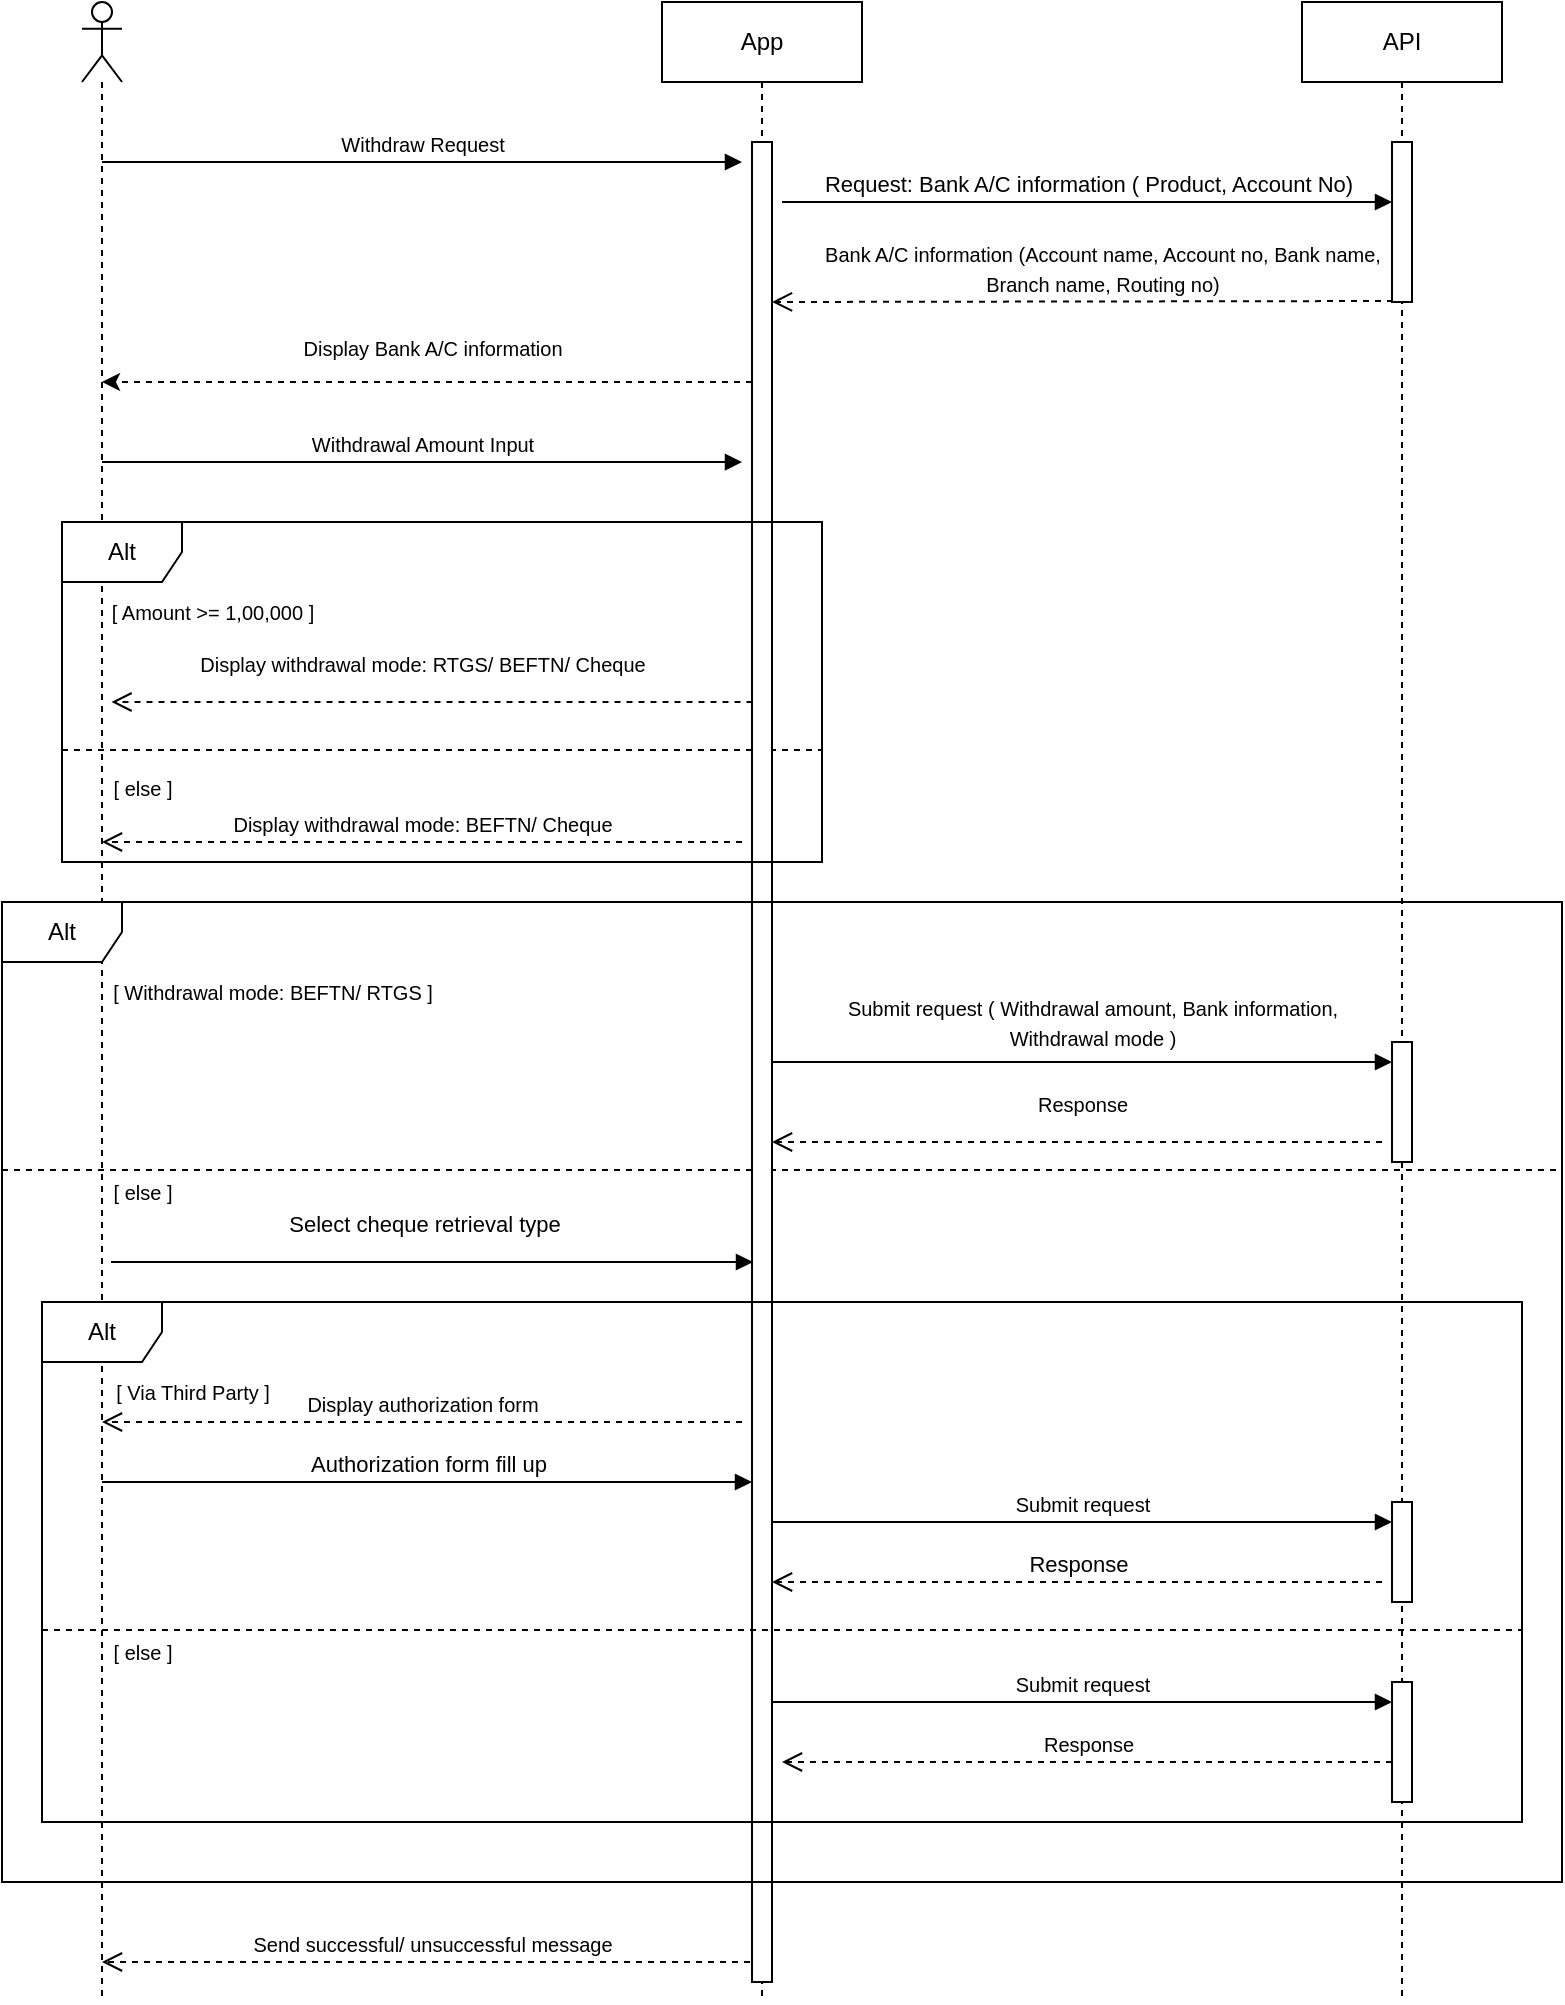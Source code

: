 <mxfile version="24.7.5">
  <diagram name="Page-1" id="2YBvvXClWsGukQMizWep">
    <mxGraphModel dx="1050" dy="530" grid="1" gridSize="10" guides="1" tooltips="1" connect="1" arrows="1" fold="1" page="1" pageScale="1" pageWidth="850" pageHeight="1100" math="0" shadow="0">
      <root>
        <mxCell id="0" />
        <mxCell id="1" parent="0" />
        <mxCell id="H9_4wdnQaWu5EiNkPN5X-51" value="&lt;font style=&quot;font-size: 10px;&quot;&gt;Send successful/ unsuccessful message&lt;/font&gt;" style="html=1;verticalAlign=bottom;endArrow=open;dashed=1;endSize=8;curved=0;rounded=0;" edge="1" parent="1" target="H9_4wdnQaWu5EiNkPN5X-8">
          <mxGeometry relative="1" as="geometry">
            <mxPoint x="420" y="1060" as="sourcePoint" />
            <mxPoint x="340" y="1060" as="targetPoint" />
          </mxGeometry>
        </mxCell>
        <mxCell id="H9_4wdnQaWu5EiNkPN5X-35" value="" style="line;strokeWidth=1;fillColor=none;align=left;verticalAlign=middle;spacingTop=-1;spacingLeft=3;spacingRight=3;rotatable=0;labelPosition=right;points=[];portConstraint=eastwest;strokeColor=inherit;dashed=1;" vertex="1" parent="1">
          <mxGeometry x="40" y="660" width="780" height="8" as="geometry" />
        </mxCell>
        <mxCell id="H9_4wdnQaWu5EiNkPN5X-25" value="" style="line;strokeWidth=1;fillColor=none;align=left;verticalAlign=middle;spacingTop=-1;spacingLeft=3;spacingRight=3;rotatable=0;labelPosition=right;points=[];portConstraint=eastwest;strokeColor=inherit;dashed=1;" vertex="1" parent="1">
          <mxGeometry x="70" y="450" width="380" height="8" as="geometry" />
        </mxCell>
        <mxCell id="H9_4wdnQaWu5EiNkPN5X-8" value="" style="shape=umlLifeline;perimeter=lifelinePerimeter;whiteSpace=wrap;html=1;container=1;dropTarget=0;collapsible=0;recursiveResize=0;outlineConnect=0;portConstraint=eastwest;newEdgeStyle={&quot;curved&quot;:0,&quot;rounded&quot;:0};participant=umlActor;" vertex="1" parent="1">
          <mxGeometry x="80" y="80" width="20" height="1000" as="geometry" />
        </mxCell>
        <mxCell id="H9_4wdnQaWu5EiNkPN5X-9" value="App" style="shape=umlLifeline;perimeter=lifelinePerimeter;whiteSpace=wrap;html=1;container=1;dropTarget=0;collapsible=0;recursiveResize=0;outlineConnect=0;portConstraint=eastwest;newEdgeStyle={&quot;curved&quot;:0,&quot;rounded&quot;:0};" vertex="1" parent="1">
          <mxGeometry x="370" y="80" width="100" height="1000" as="geometry" />
        </mxCell>
        <mxCell id="H9_4wdnQaWu5EiNkPN5X-11" value="" style="html=1;points=[[0,0,0,0,5],[0,1,0,0,-5],[1,0,0,0,5],[1,1,0,0,-5]];perimeter=orthogonalPerimeter;outlineConnect=0;targetShapes=umlLifeline;portConstraint=eastwest;newEdgeStyle={&quot;curved&quot;:0,&quot;rounded&quot;:0};" vertex="1" parent="H9_4wdnQaWu5EiNkPN5X-9">
          <mxGeometry x="45" y="70" width="10" height="920" as="geometry" />
        </mxCell>
        <mxCell id="H9_4wdnQaWu5EiNkPN5X-10" value="API" style="shape=umlLifeline;perimeter=lifelinePerimeter;whiteSpace=wrap;html=1;container=1;dropTarget=0;collapsible=0;recursiveResize=0;outlineConnect=0;portConstraint=eastwest;newEdgeStyle={&quot;curved&quot;:0,&quot;rounded&quot;:0};" vertex="1" parent="1">
          <mxGeometry x="690" y="80" width="100" height="1000" as="geometry" />
        </mxCell>
        <mxCell id="H9_4wdnQaWu5EiNkPN5X-12" value="" style="html=1;points=[[0,0,0,0,5],[0,1,0,0,-5],[1,0,0,0,5],[1,1,0,0,-5]];perimeter=orthogonalPerimeter;outlineConnect=0;targetShapes=umlLifeline;portConstraint=eastwest;newEdgeStyle={&quot;curved&quot;:0,&quot;rounded&quot;:0};" vertex="1" parent="H9_4wdnQaWu5EiNkPN5X-10">
          <mxGeometry x="45" y="70" width="10" height="80" as="geometry" />
        </mxCell>
        <mxCell id="H9_4wdnQaWu5EiNkPN5X-13" value="Request: Bank A/C information ( Product, Account No)" style="html=1;verticalAlign=bottom;endArrow=block;curved=0;rounded=0;entryX=0;entryY=0;entryDx=0;entryDy=5;" edge="1" parent="1">
          <mxGeometry relative="1" as="geometry">
            <mxPoint x="430" y="180" as="sourcePoint" />
            <mxPoint x="735" y="180" as="targetPoint" />
          </mxGeometry>
        </mxCell>
        <mxCell id="H9_4wdnQaWu5EiNkPN5X-14" value="" style="html=1;verticalAlign=bottom;endArrow=open;dashed=1;endSize=8;curved=0;rounded=0;" edge="1" parent="1">
          <mxGeometry relative="1" as="geometry">
            <mxPoint x="425" y="230" as="targetPoint" />
            <mxPoint x="735.5" y="229.5" as="sourcePoint" />
          </mxGeometry>
        </mxCell>
        <mxCell id="H9_4wdnQaWu5EiNkPN5X-16" value="&lt;span style=&quot;font-size: 10px;&quot;&gt;Bank A/C information (Account name, Account no, Bank name,&lt;/span&gt;&lt;div&gt;&lt;span style=&quot;font-size: 10px;&quot;&gt;Branch name, Routing no)&lt;/span&gt;&lt;/div&gt;" style="text;html=1;align=center;verticalAlign=middle;resizable=0;points=[];autosize=1;strokeColor=none;fillColor=none;" vertex="1" parent="1">
          <mxGeometry x="440" y="193" width="300" height="40" as="geometry" />
        </mxCell>
        <mxCell id="H9_4wdnQaWu5EiNkPN5X-17" style="edgeStyle=orthogonalEdgeStyle;rounded=0;orthogonalLoop=1;jettySize=auto;html=1;curved=0;dashed=1;" edge="1" parent="1" target="H9_4wdnQaWu5EiNkPN5X-8">
          <mxGeometry relative="1" as="geometry">
            <mxPoint x="415" y="270" as="sourcePoint" />
            <mxPoint x="120" y="271" as="targetPoint" />
            <Array as="points">
              <mxPoint x="330" y="270" />
              <mxPoint x="330" y="270" />
            </Array>
          </mxGeometry>
        </mxCell>
        <mxCell id="H9_4wdnQaWu5EiNkPN5X-18" value="&lt;font style=&quot;font-size: 10px;&quot;&gt;Display Bank A/C information&lt;/font&gt;" style="text;html=1;align=center;verticalAlign=middle;resizable=0;points=[];autosize=1;strokeColor=none;fillColor=none;" vertex="1" parent="1">
          <mxGeometry x="180" y="238" width="150" height="30" as="geometry" />
        </mxCell>
        <mxCell id="H9_4wdnQaWu5EiNkPN5X-19" value="&lt;font style=&quot;font-size: 10px;&quot;&gt;Withdrawal Amount Input&lt;/font&gt;" style="html=1;verticalAlign=bottom;endArrow=block;curved=0;rounded=0;entryX=0.5;entryY=0.643;entryDx=0;entryDy=0;entryPerimeter=0;" edge="1" parent="1">
          <mxGeometry width="80" relative="1" as="geometry">
            <mxPoint x="90" y="310" as="sourcePoint" />
            <mxPoint x="410" y="310.04" as="targetPoint" />
          </mxGeometry>
        </mxCell>
        <mxCell id="H9_4wdnQaWu5EiNkPN5X-21" value="Alt" style="shape=umlFrame;whiteSpace=wrap;html=1;pointerEvents=0;" vertex="1" parent="1">
          <mxGeometry x="70" y="340" width="380" height="170" as="geometry" />
        </mxCell>
        <mxCell id="H9_4wdnQaWu5EiNkPN5X-22" value="&lt;font style=&quot;font-size: 10px;&quot;&gt;[ Amount &amp;gt;= 1,00,000 ]&lt;/font&gt;" style="text;html=1;align=center;verticalAlign=middle;resizable=0;points=[];autosize=1;strokeColor=none;fillColor=none;" vertex="1" parent="1">
          <mxGeometry x="85" y="370" width="120" height="30" as="geometry" />
        </mxCell>
        <mxCell id="H9_4wdnQaWu5EiNkPN5X-24" value="&lt;font style=&quot;font-size: 10px;&quot;&gt;Display withdrawal mode: RTGS/ BEFTN/ Cheque&lt;/font&gt;" style="html=1;verticalAlign=bottom;endArrow=open;dashed=1;endSize=8;curved=0;rounded=0;" edge="1" parent="1">
          <mxGeometry x="0.031" y="-10" relative="1" as="geometry">
            <mxPoint x="415.25" y="430" as="sourcePoint" />
            <mxPoint x="94.75" y="430" as="targetPoint" />
            <mxPoint as="offset" />
          </mxGeometry>
        </mxCell>
        <mxCell id="H9_4wdnQaWu5EiNkPN5X-26" value="&lt;font style=&quot;font-size: 10px;&quot;&gt;[ else ]&lt;/font&gt;" style="text;html=1;align=center;verticalAlign=middle;resizable=0;points=[];autosize=1;strokeColor=none;fillColor=none;" vertex="1" parent="1">
          <mxGeometry x="85" y="458" width="50" height="30" as="geometry" />
        </mxCell>
        <mxCell id="H9_4wdnQaWu5EiNkPN5X-27" value="&lt;font style=&quot;font-size: 10px;&quot;&gt;Display withdrawal mode: BEFTN/ Cheque&lt;/font&gt;" style="html=1;verticalAlign=bottom;endArrow=open;dashed=1;endSize=8;curved=0;rounded=0;" edge="1" parent="1" target="H9_4wdnQaWu5EiNkPN5X-8">
          <mxGeometry relative="1" as="geometry">
            <mxPoint x="410" y="500" as="sourcePoint" />
            <mxPoint x="330" y="500" as="targetPoint" />
          </mxGeometry>
        </mxCell>
        <mxCell id="H9_4wdnQaWu5EiNkPN5X-28" value="Alt" style="shape=umlFrame;whiteSpace=wrap;html=1;pointerEvents=0;" vertex="1" parent="1">
          <mxGeometry x="40" y="530" width="780" height="490" as="geometry" />
        </mxCell>
        <mxCell id="H9_4wdnQaWu5EiNkPN5X-30" value="&lt;font style=&quot;font-size: 10px;&quot;&gt;[ Withdrawal mode: BEFTN/ RTGS ]&lt;/font&gt;" style="text;html=1;align=center;verticalAlign=middle;resizable=0;points=[];autosize=1;strokeColor=none;fillColor=none;" vertex="1" parent="1">
          <mxGeometry x="85" y="560" width="180" height="30" as="geometry" />
        </mxCell>
        <mxCell id="H9_4wdnQaWu5EiNkPN5X-31" value="" style="html=1;verticalAlign=bottom;endArrow=block;curved=0;rounded=0;" edge="1" parent="1">
          <mxGeometry width="80" relative="1" as="geometry">
            <mxPoint x="425" y="610" as="sourcePoint" />
            <mxPoint x="735" y="610" as="targetPoint" />
          </mxGeometry>
        </mxCell>
        <mxCell id="H9_4wdnQaWu5EiNkPN5X-32" value="" style="html=1;points=[[0,0,0,0,5],[0,1,0,0,-5],[1,0,0,0,5],[1,1,0,0,-5]];perimeter=orthogonalPerimeter;outlineConnect=0;targetShapes=umlLifeline;portConstraint=eastwest;newEdgeStyle={&quot;curved&quot;:0,&quot;rounded&quot;:0};" vertex="1" parent="1">
          <mxGeometry x="735" y="600" width="10" height="60" as="geometry" />
        </mxCell>
        <mxCell id="H9_4wdnQaWu5EiNkPN5X-33" value="&lt;span style=&quot;font-size: 10px;&quot;&gt;Submit request ( Withdrawal amount, Bank information,&lt;/span&gt;&lt;div&gt;&lt;span style=&quot;font-size: 10px;&quot;&gt;Withdrawal mode )&lt;/span&gt;&lt;/div&gt;" style="text;html=1;align=center;verticalAlign=middle;resizable=0;points=[];autosize=1;strokeColor=none;fillColor=none;" vertex="1" parent="1">
          <mxGeometry x="450" y="570" width="270" height="40" as="geometry" />
        </mxCell>
        <mxCell id="H9_4wdnQaWu5EiNkPN5X-34" value="&lt;font style=&quot;font-size: 10px;&quot;&gt;Response&lt;/font&gt;" style="html=1;verticalAlign=bottom;endArrow=open;dashed=1;endSize=8;curved=0;rounded=0;" edge="1" parent="1">
          <mxGeometry x="-0.016" y="-10" relative="1" as="geometry">
            <mxPoint x="730" y="650" as="sourcePoint" />
            <mxPoint x="425" y="650" as="targetPoint" />
            <mxPoint as="offset" />
          </mxGeometry>
        </mxCell>
        <mxCell id="H9_4wdnQaWu5EiNkPN5X-36" value="&lt;font style=&quot;font-size: 10px;&quot;&gt;[ else ]&lt;/font&gt;" style="text;html=1;align=center;verticalAlign=middle;resizable=0;points=[];autosize=1;strokeColor=none;fillColor=none;" vertex="1" parent="1">
          <mxGeometry x="85" y="660" width="50" height="30" as="geometry" />
        </mxCell>
        <mxCell id="H9_4wdnQaWu5EiNkPN5X-37" value="Select cheque retrieval type" style="html=1;verticalAlign=bottom;endArrow=block;curved=0;rounded=0;" edge="1" parent="1">
          <mxGeometry x="-0.031" y="10" width="80" relative="1" as="geometry">
            <mxPoint x="94.5" y="710" as="sourcePoint" />
            <mxPoint x="415.5" y="710" as="targetPoint" />
            <mxPoint x="1" as="offset" />
          </mxGeometry>
        </mxCell>
        <mxCell id="H9_4wdnQaWu5EiNkPN5X-39" value="Alt" style="shape=umlFrame;whiteSpace=wrap;html=1;pointerEvents=0;" vertex="1" parent="1">
          <mxGeometry x="60" y="730" width="740" height="260" as="geometry" />
        </mxCell>
        <mxCell id="H9_4wdnQaWu5EiNkPN5X-40" value="&lt;font style=&quot;font-size: 10px;&quot;&gt;[ Via Third Party ]&lt;/font&gt;" style="text;html=1;align=center;verticalAlign=middle;resizable=0;points=[];autosize=1;strokeColor=none;fillColor=none;" vertex="1" parent="1">
          <mxGeometry x="85" y="760" width="100" height="30" as="geometry" />
        </mxCell>
        <mxCell id="H9_4wdnQaWu5EiNkPN5X-41" value="&lt;font style=&quot;font-size: 10px;&quot;&gt;Display authorization form&lt;/font&gt;" style="html=1;verticalAlign=bottom;endArrow=open;dashed=1;endSize=8;curved=0;rounded=0;" edge="1" parent="1">
          <mxGeometry relative="1" as="geometry">
            <mxPoint x="410" y="790" as="sourcePoint" />
            <mxPoint x="90" y="790" as="targetPoint" />
          </mxGeometry>
        </mxCell>
        <mxCell id="H9_4wdnQaWu5EiNkPN5X-42" value="Authorization form fill up" style="html=1;verticalAlign=bottom;endArrow=block;curved=0;rounded=0;" edge="1" parent="1" target="H9_4wdnQaWu5EiNkPN5X-11">
          <mxGeometry width="80" relative="1" as="geometry">
            <mxPoint x="90" y="820" as="sourcePoint" />
            <mxPoint x="170" y="820" as="targetPoint" />
          </mxGeometry>
        </mxCell>
        <mxCell id="H9_4wdnQaWu5EiNkPN5X-43" value="" style="html=1;points=[[0,0,0,0,5],[0,1,0,0,-5],[1,0,0,0,5],[1,1,0,0,-5]];perimeter=orthogonalPerimeter;outlineConnect=0;targetShapes=umlLifeline;portConstraint=eastwest;newEdgeStyle={&quot;curved&quot;:0,&quot;rounded&quot;:0};" vertex="1" parent="1">
          <mxGeometry x="735" y="830" width="10" height="50" as="geometry" />
        </mxCell>
        <mxCell id="H9_4wdnQaWu5EiNkPN5X-44" value="&lt;font style=&quot;font-size: 10px;&quot;&gt;Submit request&lt;/font&gt;" style="html=1;verticalAlign=bottom;endArrow=block;curved=0;rounded=0;" edge="1" parent="1">
          <mxGeometry width="80" relative="1" as="geometry">
            <mxPoint x="425" y="840" as="sourcePoint" />
            <mxPoint x="735" y="840" as="targetPoint" />
          </mxGeometry>
        </mxCell>
        <mxCell id="H9_4wdnQaWu5EiNkPN5X-45" value="Response" style="html=1;verticalAlign=bottom;endArrow=open;dashed=1;endSize=8;curved=0;rounded=0;" edge="1" parent="1" target="H9_4wdnQaWu5EiNkPN5X-11">
          <mxGeometry relative="1" as="geometry">
            <mxPoint x="730" y="870" as="sourcePoint" />
            <mxPoint x="650" y="870" as="targetPoint" />
          </mxGeometry>
        </mxCell>
        <mxCell id="H9_4wdnQaWu5EiNkPN5X-46" value="" style="line;strokeWidth=1;fillColor=none;align=left;verticalAlign=middle;spacingTop=-1;spacingLeft=3;spacingRight=3;rotatable=0;labelPosition=right;points=[];portConstraint=eastwest;strokeColor=inherit;dashed=1;" vertex="1" parent="1">
          <mxGeometry x="60" y="890" width="740" height="8" as="geometry" />
        </mxCell>
        <mxCell id="H9_4wdnQaWu5EiNkPN5X-47" value="&lt;font style=&quot;font-size: 10px;&quot;&gt;[ else ]&lt;/font&gt;" style="text;html=1;align=center;verticalAlign=middle;resizable=0;points=[];autosize=1;strokeColor=none;fillColor=none;" vertex="1" parent="1">
          <mxGeometry x="85" y="890" width="50" height="30" as="geometry" />
        </mxCell>
        <mxCell id="H9_4wdnQaWu5EiNkPN5X-48" value="" style="html=1;points=[[0,0,0,0,5],[0,1,0,0,-5],[1,0,0,0,5],[1,1,0,0,-5]];perimeter=orthogonalPerimeter;outlineConnect=0;targetShapes=umlLifeline;portConstraint=eastwest;newEdgeStyle={&quot;curved&quot;:0,&quot;rounded&quot;:0};" vertex="1" parent="1">
          <mxGeometry x="735" y="920" width="10" height="60" as="geometry" />
        </mxCell>
        <mxCell id="H9_4wdnQaWu5EiNkPN5X-49" value="&lt;font style=&quot;font-size: 10px;&quot;&gt;Submit request&lt;/font&gt;" style="html=1;verticalAlign=bottom;endArrow=block;curved=0;rounded=0;" edge="1" parent="1" source="H9_4wdnQaWu5EiNkPN5X-11">
          <mxGeometry width="80" relative="1" as="geometry">
            <mxPoint x="440" y="930" as="sourcePoint" />
            <mxPoint x="735" y="930" as="targetPoint" />
          </mxGeometry>
        </mxCell>
        <mxCell id="H9_4wdnQaWu5EiNkPN5X-50" value="&lt;font style=&quot;font-size: 10px;&quot;&gt;Response&lt;/font&gt;" style="html=1;verticalAlign=bottom;endArrow=open;dashed=1;endSize=8;curved=0;rounded=0;entryX=1;entryY=1;entryDx=0;entryDy=-5;entryPerimeter=0;" edge="1" parent="1" source="H9_4wdnQaWu5EiNkPN5X-48">
          <mxGeometry relative="1" as="geometry">
            <mxPoint x="735" y="965" as="sourcePoint" />
            <mxPoint x="430" y="960" as="targetPoint" />
          </mxGeometry>
        </mxCell>
        <mxCell id="H9_4wdnQaWu5EiNkPN5X-53" value="&lt;font style=&quot;font-size: 10px;&quot;&gt;Withdraw Request&lt;/font&gt;" style="html=1;verticalAlign=bottom;endArrow=block;curved=0;rounded=0;" edge="1" parent="1" source="H9_4wdnQaWu5EiNkPN5X-8">
          <mxGeometry width="80" relative="1" as="geometry">
            <mxPoint x="330" y="160" as="sourcePoint" />
            <mxPoint x="410" y="160" as="targetPoint" />
          </mxGeometry>
        </mxCell>
      </root>
    </mxGraphModel>
  </diagram>
</mxfile>
